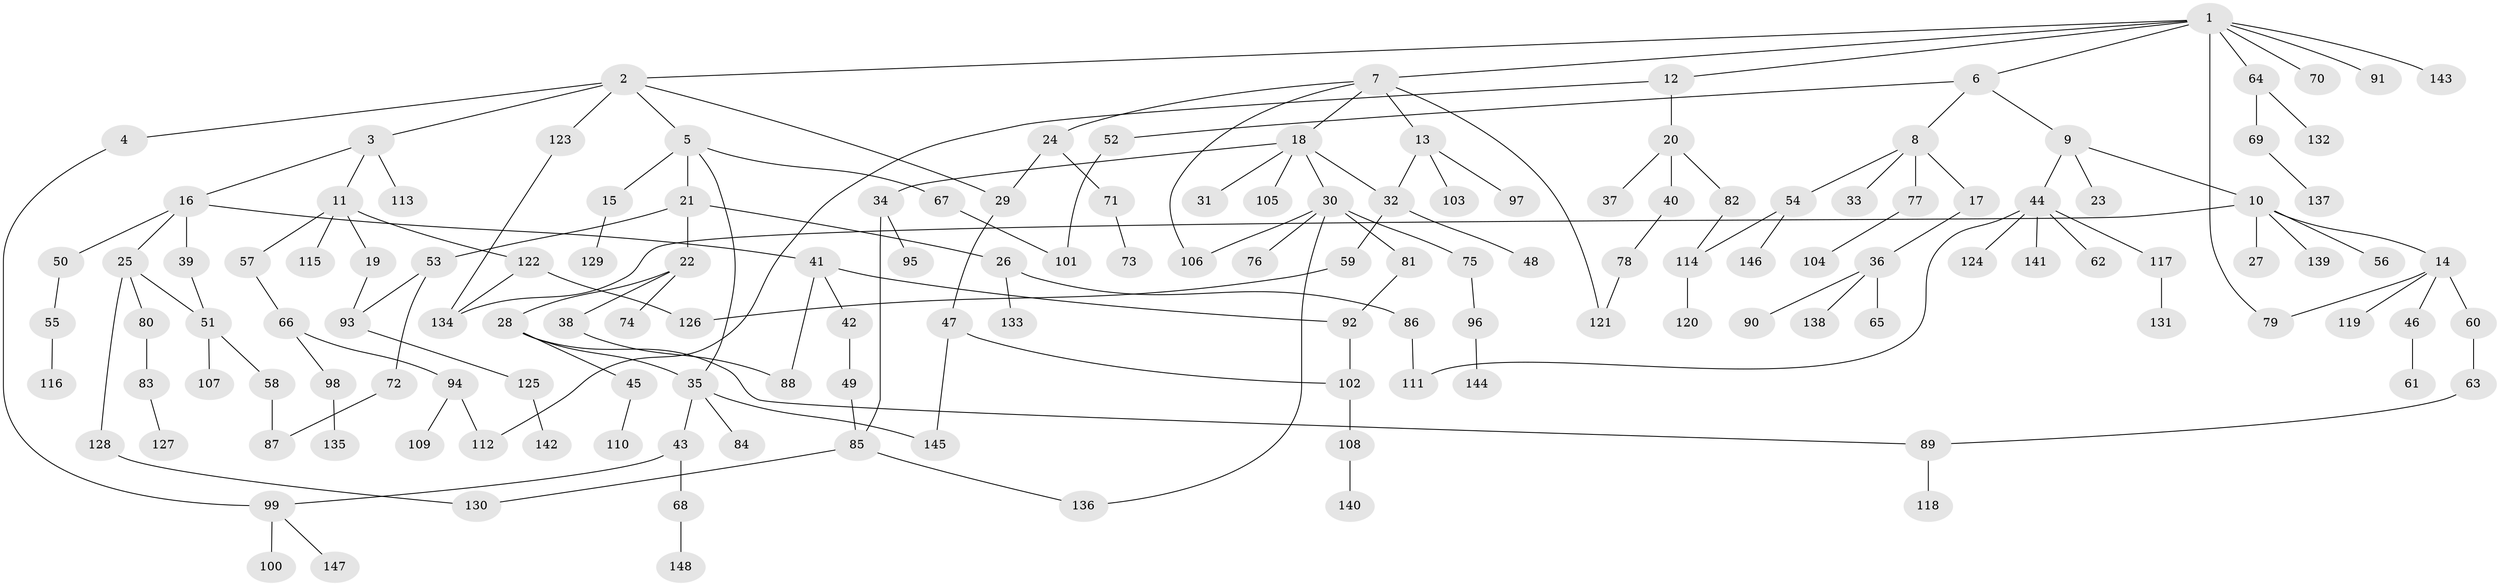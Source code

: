 // coarse degree distribution, {9: 0.016666666666666666, 5: 0.05, 3: 0.16666666666666666, 4: 0.23333333333333334, 2: 0.21666666666666667, 1: 0.2833333333333333, 6: 0.016666666666666666, 7: 0.016666666666666666}
// Generated by graph-tools (version 1.1) at 2025/36/03/04/25 23:36:04]
// undirected, 148 vertices, 172 edges
graph export_dot {
  node [color=gray90,style=filled];
  1;
  2;
  3;
  4;
  5;
  6;
  7;
  8;
  9;
  10;
  11;
  12;
  13;
  14;
  15;
  16;
  17;
  18;
  19;
  20;
  21;
  22;
  23;
  24;
  25;
  26;
  27;
  28;
  29;
  30;
  31;
  32;
  33;
  34;
  35;
  36;
  37;
  38;
  39;
  40;
  41;
  42;
  43;
  44;
  45;
  46;
  47;
  48;
  49;
  50;
  51;
  52;
  53;
  54;
  55;
  56;
  57;
  58;
  59;
  60;
  61;
  62;
  63;
  64;
  65;
  66;
  67;
  68;
  69;
  70;
  71;
  72;
  73;
  74;
  75;
  76;
  77;
  78;
  79;
  80;
  81;
  82;
  83;
  84;
  85;
  86;
  87;
  88;
  89;
  90;
  91;
  92;
  93;
  94;
  95;
  96;
  97;
  98;
  99;
  100;
  101;
  102;
  103;
  104;
  105;
  106;
  107;
  108;
  109;
  110;
  111;
  112;
  113;
  114;
  115;
  116;
  117;
  118;
  119;
  120;
  121;
  122;
  123;
  124;
  125;
  126;
  127;
  128;
  129;
  130;
  131;
  132;
  133;
  134;
  135;
  136;
  137;
  138;
  139;
  140;
  141;
  142;
  143;
  144;
  145;
  146;
  147;
  148;
  1 -- 2;
  1 -- 6;
  1 -- 7;
  1 -- 12;
  1 -- 64;
  1 -- 70;
  1 -- 79;
  1 -- 91;
  1 -- 143;
  2 -- 3;
  2 -- 4;
  2 -- 5;
  2 -- 29;
  2 -- 123;
  3 -- 11;
  3 -- 16;
  3 -- 113;
  4 -- 99;
  5 -- 15;
  5 -- 21;
  5 -- 67;
  5 -- 35;
  6 -- 8;
  6 -- 9;
  6 -- 52;
  7 -- 13;
  7 -- 18;
  7 -- 24;
  7 -- 106;
  7 -- 121;
  8 -- 17;
  8 -- 33;
  8 -- 54;
  8 -- 77;
  9 -- 10;
  9 -- 23;
  9 -- 44;
  10 -- 14;
  10 -- 27;
  10 -- 56;
  10 -- 139;
  10 -- 134;
  11 -- 19;
  11 -- 57;
  11 -- 115;
  11 -- 122;
  12 -- 20;
  12 -- 112;
  13 -- 32;
  13 -- 97;
  13 -- 103;
  14 -- 46;
  14 -- 60;
  14 -- 119;
  14 -- 79;
  15 -- 129;
  16 -- 25;
  16 -- 39;
  16 -- 41;
  16 -- 50;
  17 -- 36;
  18 -- 30;
  18 -- 31;
  18 -- 34;
  18 -- 105;
  18 -- 32;
  19 -- 93;
  20 -- 37;
  20 -- 40;
  20 -- 82;
  21 -- 22;
  21 -- 26;
  21 -- 53;
  22 -- 28;
  22 -- 38;
  22 -- 74;
  24 -- 71;
  24 -- 29;
  25 -- 51;
  25 -- 80;
  25 -- 128;
  26 -- 86;
  26 -- 133;
  28 -- 35;
  28 -- 45;
  28 -- 89;
  29 -- 47;
  30 -- 75;
  30 -- 76;
  30 -- 81;
  30 -- 136;
  30 -- 106;
  32 -- 48;
  32 -- 59;
  34 -- 95;
  34 -- 85;
  35 -- 43;
  35 -- 84;
  35 -- 145;
  36 -- 65;
  36 -- 90;
  36 -- 138;
  38 -- 88;
  39 -- 51;
  40 -- 78;
  41 -- 42;
  41 -- 88;
  41 -- 92;
  42 -- 49;
  43 -- 68;
  43 -- 99;
  44 -- 62;
  44 -- 117;
  44 -- 124;
  44 -- 141;
  44 -- 111;
  45 -- 110;
  46 -- 61;
  47 -- 102;
  47 -- 145;
  49 -- 85;
  50 -- 55;
  51 -- 58;
  51 -- 107;
  52 -- 101;
  53 -- 72;
  53 -- 93;
  54 -- 114;
  54 -- 146;
  55 -- 116;
  57 -- 66;
  58 -- 87;
  59 -- 126;
  60 -- 63;
  63 -- 89;
  64 -- 69;
  64 -- 132;
  66 -- 94;
  66 -- 98;
  67 -- 101;
  68 -- 148;
  69 -- 137;
  71 -- 73;
  72 -- 87;
  75 -- 96;
  77 -- 104;
  78 -- 121;
  80 -- 83;
  81 -- 92;
  82 -- 114;
  83 -- 127;
  85 -- 130;
  85 -- 136;
  86 -- 111;
  89 -- 118;
  92 -- 102;
  93 -- 125;
  94 -- 109;
  94 -- 112;
  96 -- 144;
  98 -- 135;
  99 -- 100;
  99 -- 147;
  102 -- 108;
  108 -- 140;
  114 -- 120;
  117 -- 131;
  122 -- 126;
  122 -- 134;
  123 -- 134;
  125 -- 142;
  128 -- 130;
}

